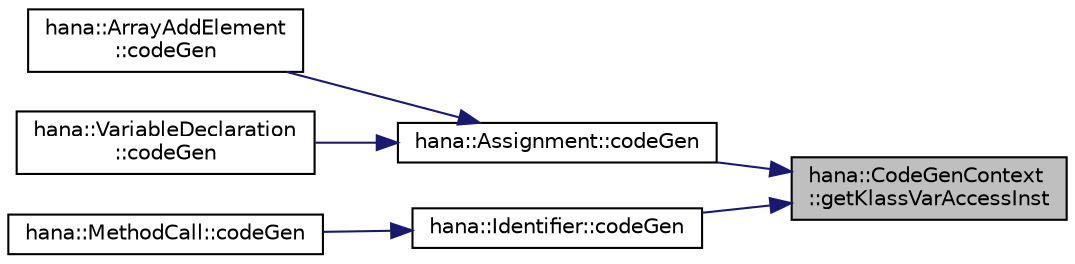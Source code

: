 digraph "hana::CodeGenContext::getKlassVarAccessInst"
{
 // LATEX_PDF_SIZE
  edge [fontname="Helvetica",fontsize="10",labelfontname="Helvetica",labelfontsize="10"];
  node [fontname="Helvetica",fontsize="10",shape=record];
  rankdir="RL";
  Node1 [label="hana::CodeGenContext\l::getKlassVarAccessInst",height=0.2,width=0.4,color="black", fillcolor="grey75", style="filled", fontcolor="black",tooltip=" "];
  Node1 -> Node2 [dir="back",color="midnightblue",fontsize="10",style="solid",fontname="Helvetica"];
  Node2 [label="hana::Assignment::codeGen",height=0.2,width=0.4,color="black", fillcolor="white", style="filled",URL="$classhana_1_1_assignment.html#a7ca1146fce1627db3e478aad2d2c550b",tooltip=" "];
  Node2 -> Node3 [dir="back",color="midnightblue",fontsize="10",style="solid",fontname="Helvetica"];
  Node3 [label="hana::ArrayAddElement\l::codeGen",height=0.2,width=0.4,color="black", fillcolor="white", style="filled",URL="$classhana_1_1_array_add_element.html#a4eba5179ee3305149d762c0d9a1d11ba",tooltip=" "];
  Node2 -> Node4 [dir="back",color="midnightblue",fontsize="10",style="solid",fontname="Helvetica"];
  Node4 [label="hana::VariableDeclaration\l::codeGen",height=0.2,width=0.4,color="black", fillcolor="white", style="filled",URL="$classhana_1_1_variable_declaration.html#a95bd09f94dadb5739a603fbf1051395d",tooltip=" "];
  Node1 -> Node5 [dir="back",color="midnightblue",fontsize="10",style="solid",fontname="Helvetica"];
  Node5 [label="hana::Identifier::codeGen",height=0.2,width=0.4,color="black", fillcolor="white", style="filled",URL="$classhana_1_1_identifier.html#ae9998fc8b30b1496900f3037ab957798",tooltip=" "];
  Node5 -> Node6 [dir="back",color="midnightblue",fontsize="10",style="solid",fontname="Helvetica"];
  Node6 [label="hana::MethodCall::codeGen",height=0.2,width=0.4,color="black", fillcolor="white", style="filled",URL="$classhana_1_1_method_call.html#a1b307eb5687b9e8d389ac95edb169eca",tooltip=" "];
}
